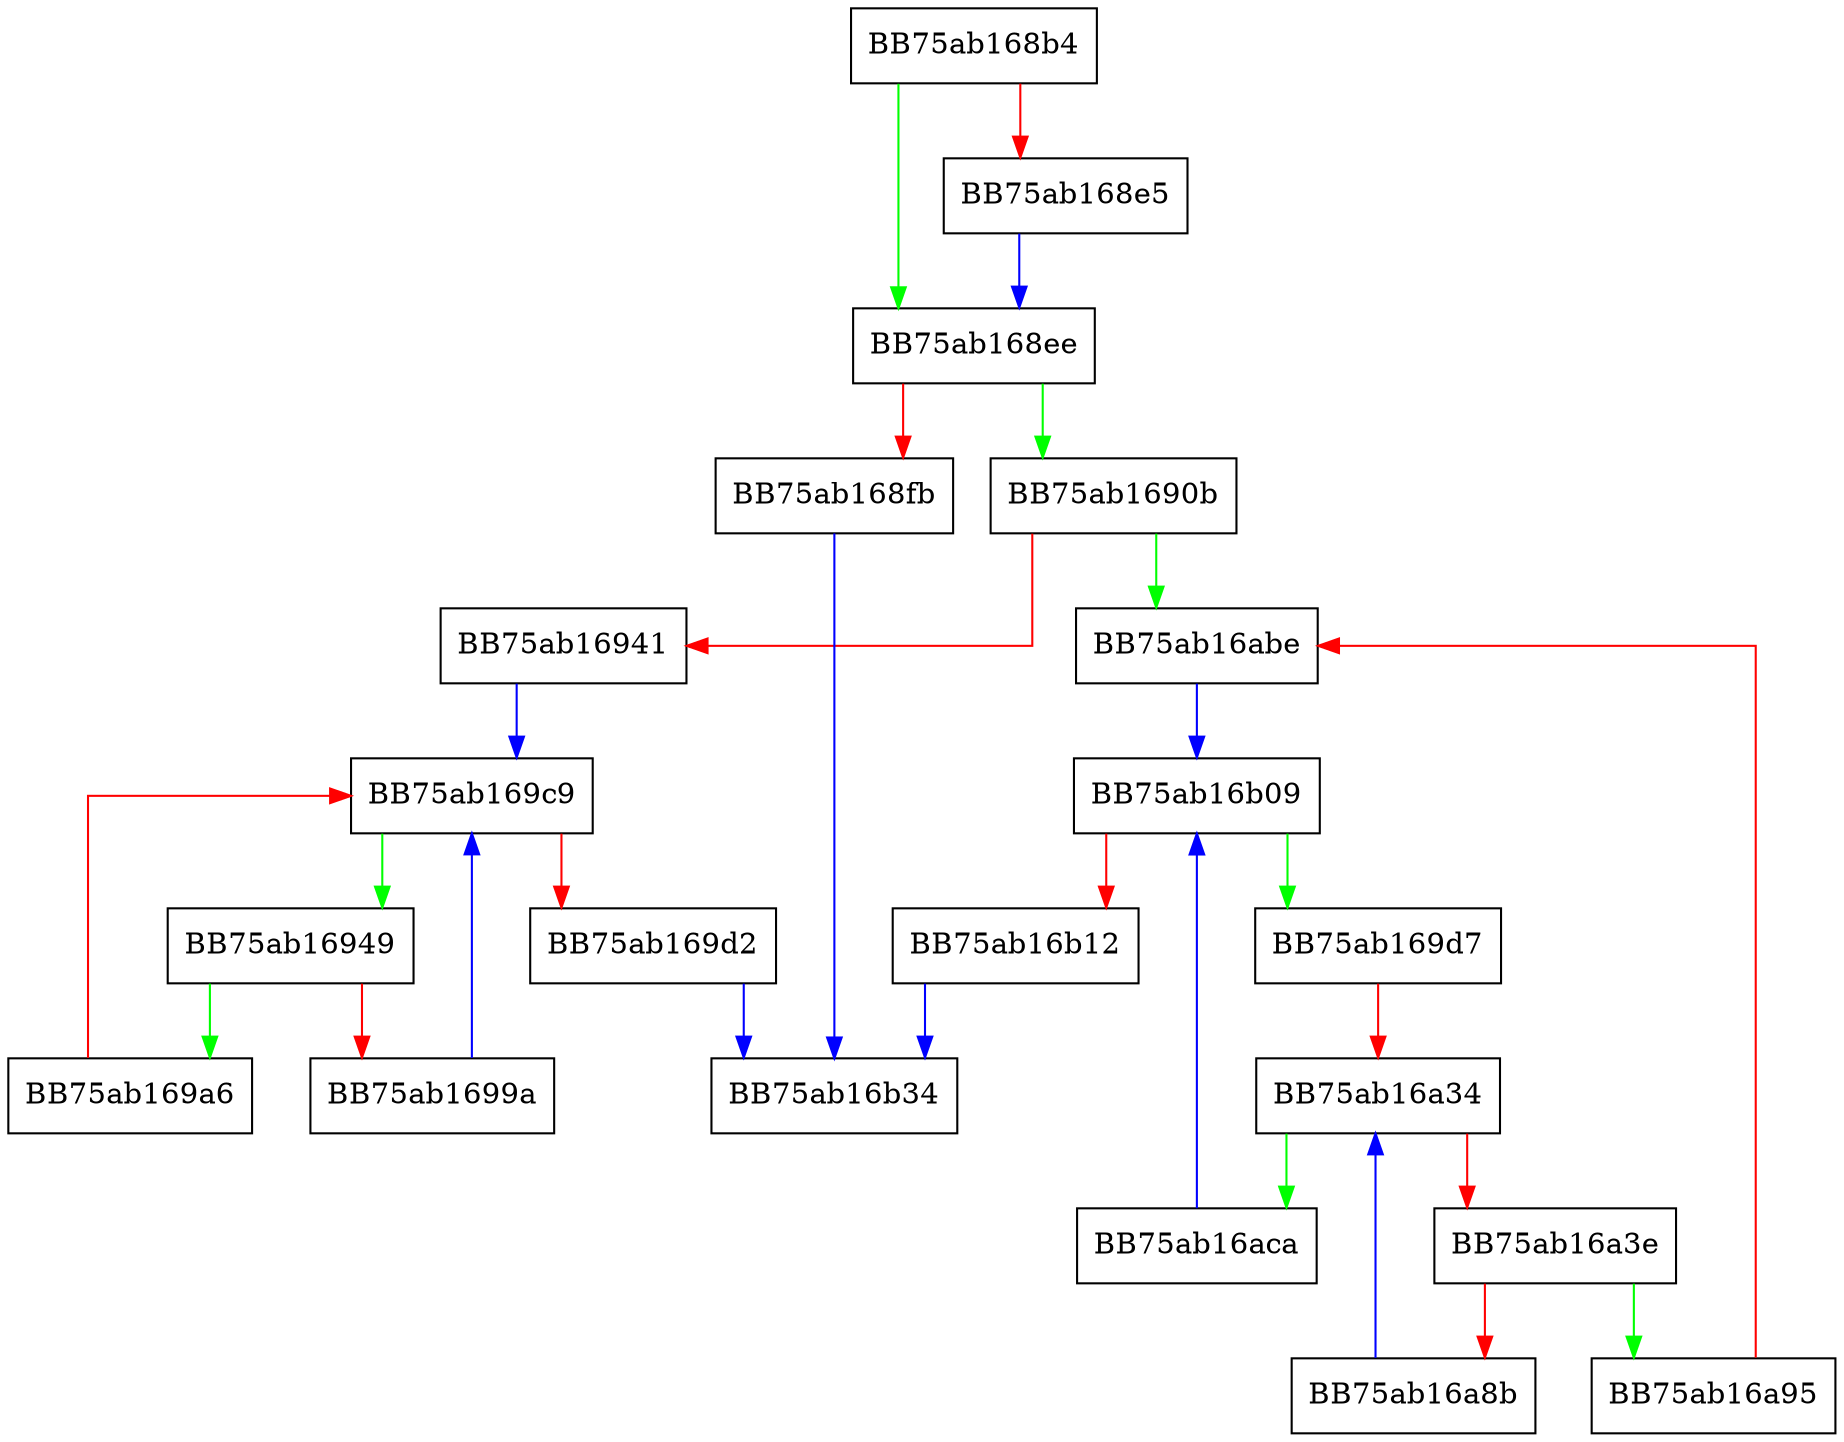 digraph object {
  node [shape="box"];
  graph [splines=ortho];
  BB75ab168b4 -> BB75ab168ee [color="green"];
  BB75ab168b4 -> BB75ab168e5 [color="red"];
  BB75ab168e5 -> BB75ab168ee [color="blue"];
  BB75ab168ee -> BB75ab1690b [color="green"];
  BB75ab168ee -> BB75ab168fb [color="red"];
  BB75ab168fb -> BB75ab16b34 [color="blue"];
  BB75ab1690b -> BB75ab16abe [color="green"];
  BB75ab1690b -> BB75ab16941 [color="red"];
  BB75ab16941 -> BB75ab169c9 [color="blue"];
  BB75ab16949 -> BB75ab169a6 [color="green"];
  BB75ab16949 -> BB75ab1699a [color="red"];
  BB75ab1699a -> BB75ab169c9 [color="blue"];
  BB75ab169a6 -> BB75ab169c9 [color="red"];
  BB75ab169c9 -> BB75ab16949 [color="green"];
  BB75ab169c9 -> BB75ab169d2 [color="red"];
  BB75ab169d2 -> BB75ab16b34 [color="blue"];
  BB75ab169d7 -> BB75ab16a34 [color="red"];
  BB75ab16a34 -> BB75ab16aca [color="green"];
  BB75ab16a34 -> BB75ab16a3e [color="red"];
  BB75ab16a3e -> BB75ab16a95 [color="green"];
  BB75ab16a3e -> BB75ab16a8b [color="red"];
  BB75ab16a8b -> BB75ab16a34 [color="blue"];
  BB75ab16a95 -> BB75ab16abe [color="red"];
  BB75ab16abe -> BB75ab16b09 [color="blue"];
  BB75ab16aca -> BB75ab16b09 [color="blue"];
  BB75ab16b09 -> BB75ab169d7 [color="green"];
  BB75ab16b09 -> BB75ab16b12 [color="red"];
  BB75ab16b12 -> BB75ab16b34 [color="blue"];
}
